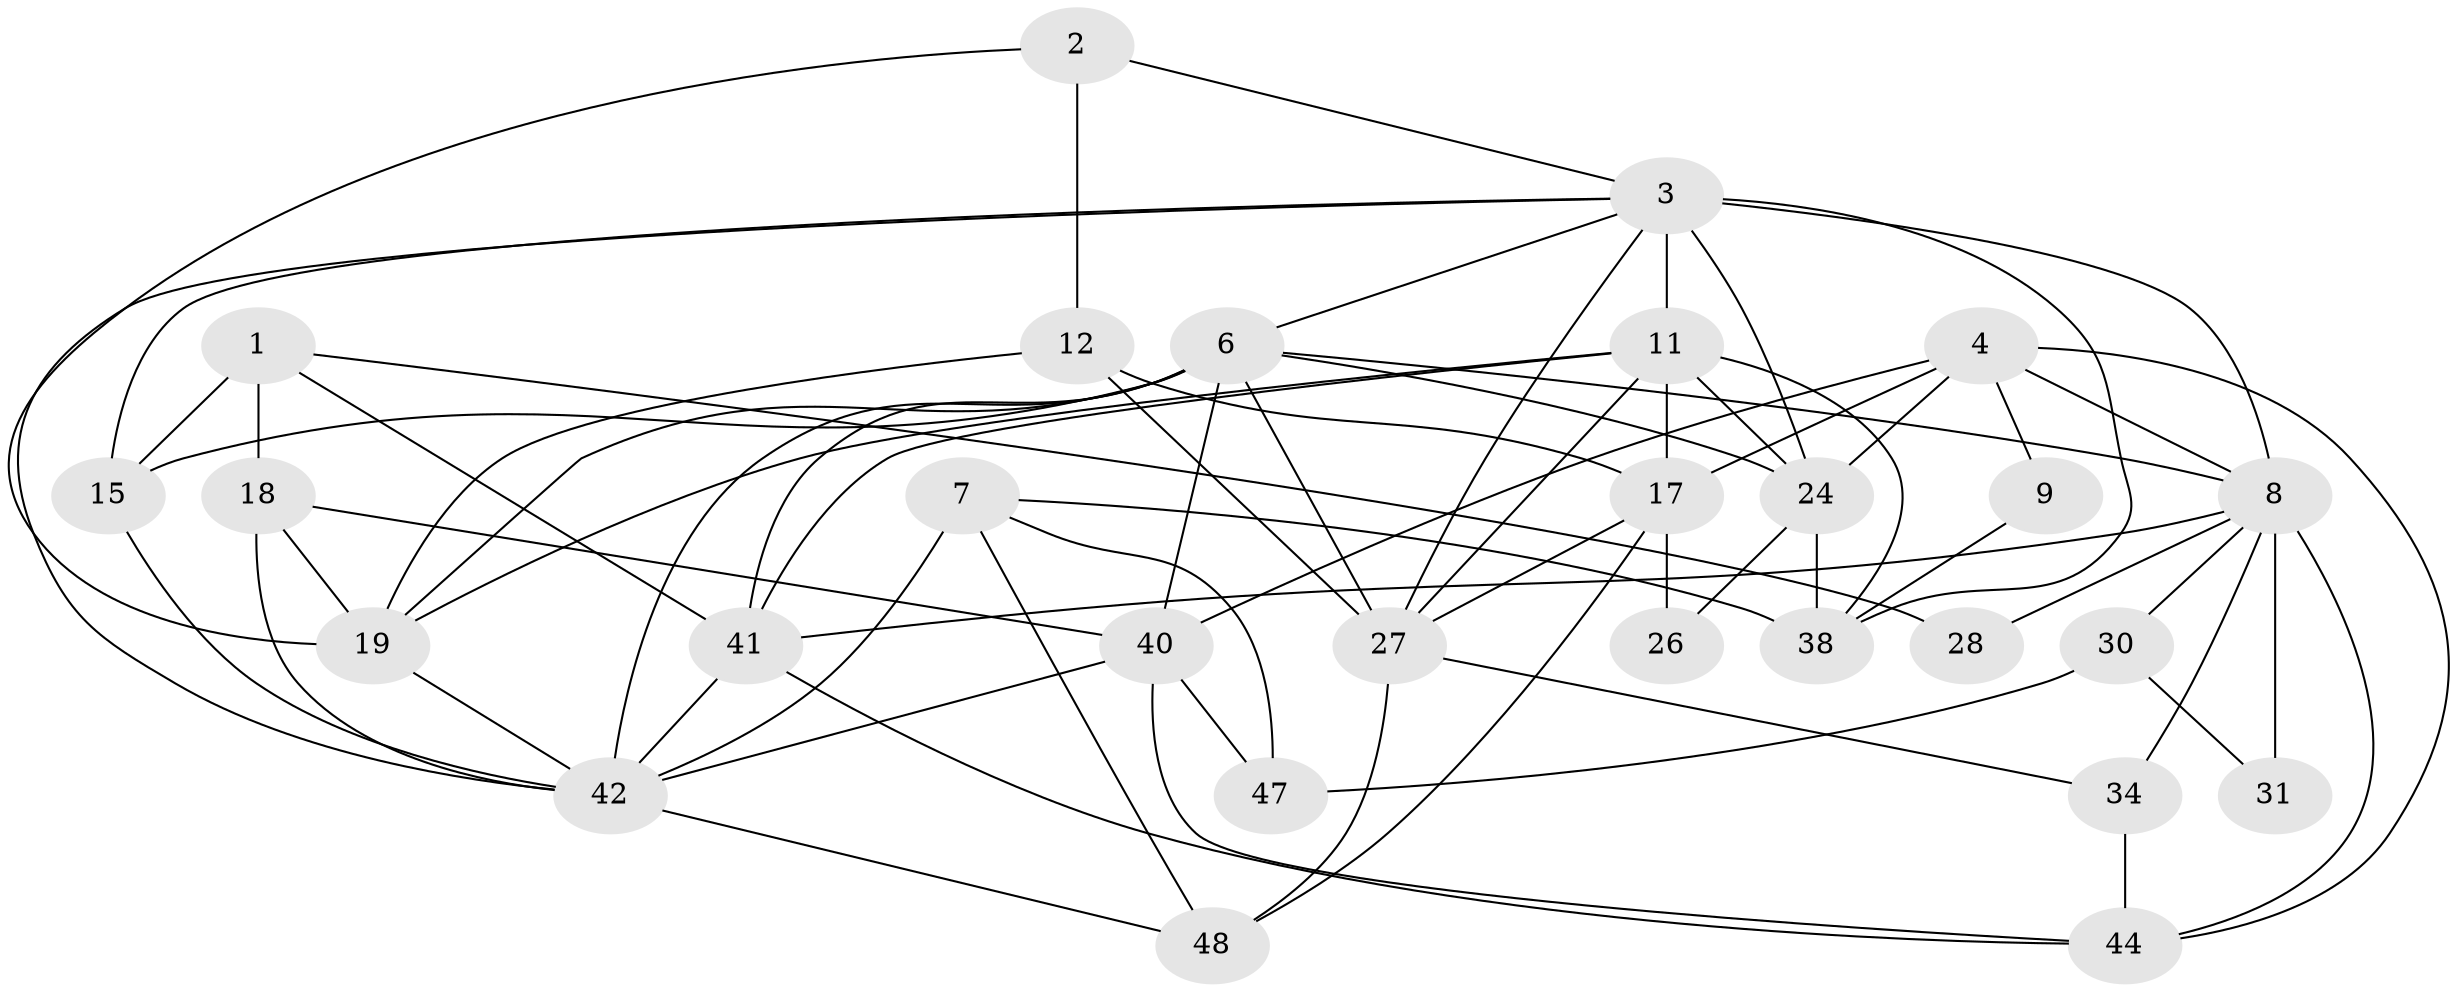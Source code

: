 // original degree distribution, {3: 0.22807017543859648, 2: 0.14035087719298245, 4: 0.3157894736842105, 5: 0.15789473684210525, 7: 0.03508771929824561, 6: 0.12280701754385964}
// Generated by graph-tools (version 1.1) at 2025/15/03/09/25 04:15:15]
// undirected, 28 vertices, 70 edges
graph export_dot {
graph [start="1"]
  node [color=gray90,style=filled];
  1 [super="+25"];
  2 [super="+57"];
  3 [super="+10+5"];
  4 [super="+13"];
  6 [super="+29"];
  7 [super="+43"];
  8 [super="+32+14"];
  9;
  11 [super="+22"];
  12 [super="+33"];
  15;
  17;
  18 [super="+20"];
  19 [super="+37"];
  24 [super="+36+52+56+49"];
  26 [super="+53"];
  27 [super="+39"];
  28;
  30;
  31;
  34 [super="+35"];
  38 [super="+46"];
  40 [super="+54"];
  41;
  42 [super="+55"];
  44 [super="+45"];
  47;
  48 [super="+50"];
  1 -- 41;
  1 -- 18 [weight=2];
  1 -- 28;
  1 -- 15;
  2 -- 12;
  2 -- 3;
  2 -- 19;
  3 -- 15;
  3 -- 6;
  3 -- 38 [weight=2];
  3 -- 42;
  3 -- 27;
  3 -- 24 [weight=2];
  3 -- 11 [weight=2];
  3 -- 8;
  4 -- 17;
  4 -- 24;
  4 -- 8;
  4 -- 9;
  4 -- 40;
  4 -- 44;
  6 -- 15;
  6 -- 8;
  6 -- 40;
  6 -- 42;
  6 -- 41;
  6 -- 27;
  6 -- 24;
  6 -- 19;
  7 -- 48;
  7 -- 42;
  7 -- 47;
  7 -- 38;
  8 -- 31 [weight=2];
  8 -- 44;
  8 -- 30;
  8 -- 34 [weight=2];
  8 -- 41;
  8 -- 28;
  9 -- 38;
  11 -- 27;
  11 -- 17;
  11 -- 19;
  11 -- 24 [weight=2];
  11 -- 41;
  11 -- 38;
  12 -- 17;
  12 -- 27 [weight=2];
  12 -- 19;
  15 -- 42;
  17 -- 48;
  17 -- 26;
  17 -- 27;
  18 -- 19 [weight=2];
  18 -- 40;
  18 -- 42;
  19 -- 42;
  24 -- 26 [weight=2];
  24 -- 38;
  27 -- 34;
  27 -- 48;
  30 -- 47;
  30 -- 31;
  34 -- 44;
  40 -- 47;
  40 -- 44;
  40 -- 42;
  41 -- 44;
  41 -- 42;
  42 -- 48;
}
